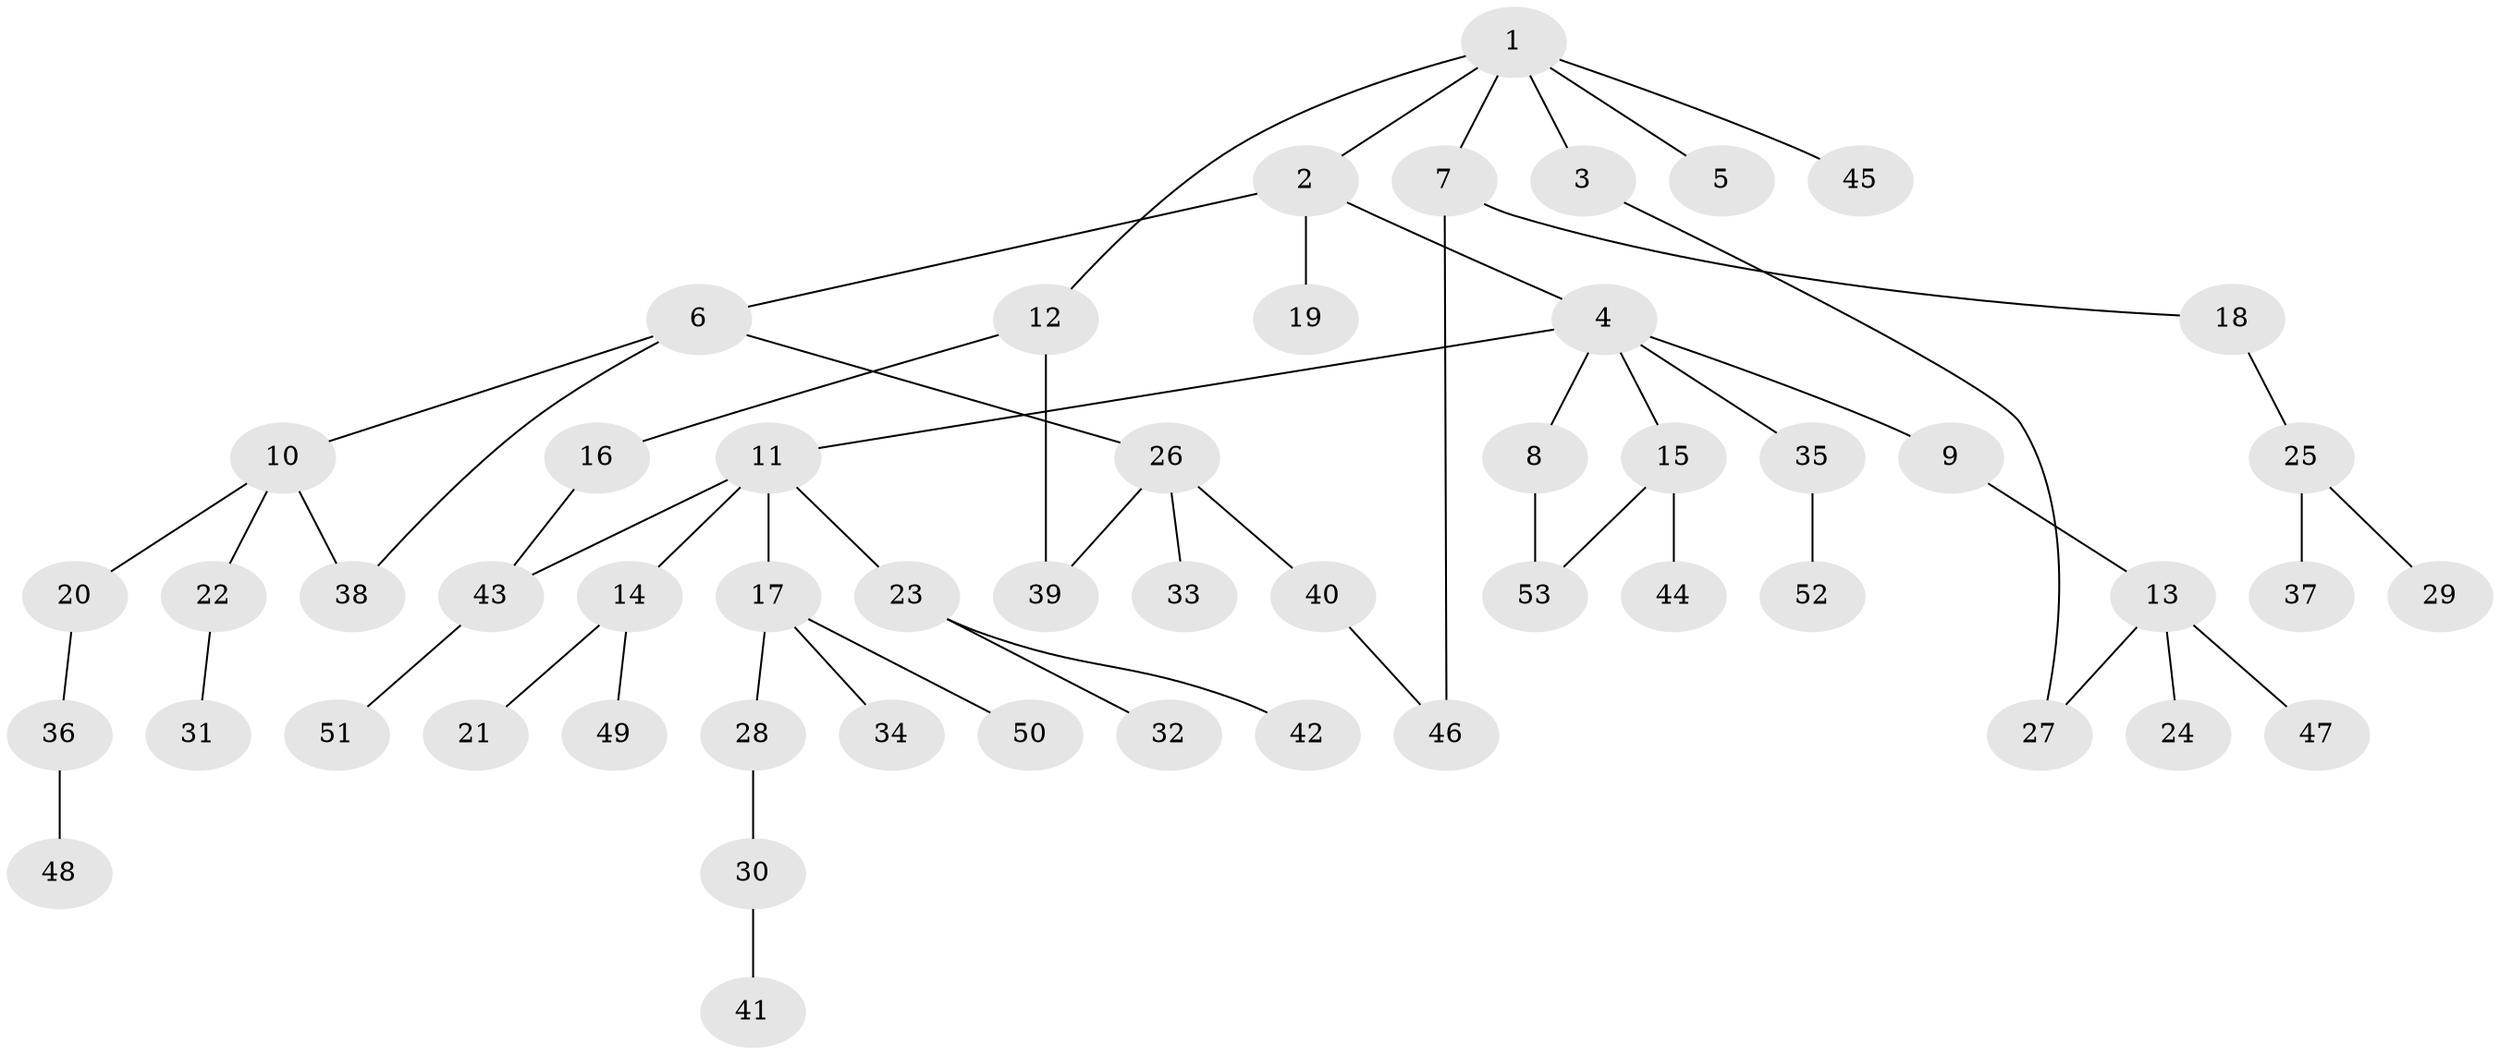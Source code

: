 // coarse degree distribution, {7: 0.02857142857142857, 5: 0.05714285714285714, 2: 0.2857142857142857, 6: 0.02857142857142857, 1: 0.42857142857142855, 4: 0.05714285714285714, 3: 0.11428571428571428}
// Generated by graph-tools (version 1.1) at 2025/51/02/27/25 19:51:36]
// undirected, 53 vertices, 58 edges
graph export_dot {
graph [start="1"]
  node [color=gray90,style=filled];
  1;
  2;
  3;
  4;
  5;
  6;
  7;
  8;
  9;
  10;
  11;
  12;
  13;
  14;
  15;
  16;
  17;
  18;
  19;
  20;
  21;
  22;
  23;
  24;
  25;
  26;
  27;
  28;
  29;
  30;
  31;
  32;
  33;
  34;
  35;
  36;
  37;
  38;
  39;
  40;
  41;
  42;
  43;
  44;
  45;
  46;
  47;
  48;
  49;
  50;
  51;
  52;
  53;
  1 -- 2;
  1 -- 3;
  1 -- 5;
  1 -- 7;
  1 -- 12;
  1 -- 45;
  2 -- 4;
  2 -- 6;
  2 -- 19;
  3 -- 27;
  4 -- 8;
  4 -- 9;
  4 -- 11;
  4 -- 15;
  4 -- 35;
  6 -- 10;
  6 -- 26;
  6 -- 38;
  7 -- 18;
  7 -- 46;
  8 -- 53;
  9 -- 13;
  10 -- 20;
  10 -- 22;
  10 -- 38;
  11 -- 14;
  11 -- 17;
  11 -- 23;
  11 -- 43;
  12 -- 16;
  12 -- 39;
  13 -- 24;
  13 -- 27;
  13 -- 47;
  14 -- 21;
  14 -- 49;
  15 -- 44;
  15 -- 53;
  16 -- 43;
  17 -- 28;
  17 -- 34;
  17 -- 50;
  18 -- 25;
  20 -- 36;
  22 -- 31;
  23 -- 32;
  23 -- 42;
  25 -- 29;
  25 -- 37;
  26 -- 33;
  26 -- 39;
  26 -- 40;
  28 -- 30;
  30 -- 41;
  35 -- 52;
  36 -- 48;
  40 -- 46;
  43 -- 51;
}

